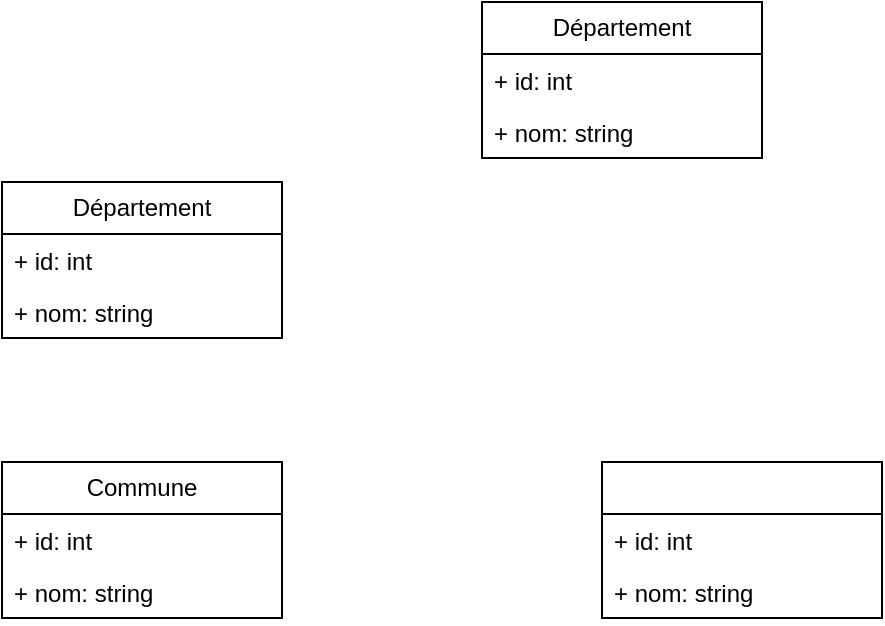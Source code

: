 <mxfile version="24.7.16">
  <diagram name="Page-1" id="TbWVaHEkd2cLGeQg1UoI">
    <mxGraphModel dx="903" dy="458" grid="1" gridSize="10" guides="1" tooltips="1" connect="1" arrows="1" fold="1" page="1" pageScale="1" pageWidth="827" pageHeight="1169" math="0" shadow="0">
      <root>
        <mxCell id="0" />
        <mxCell id="1" parent="0" />
        <mxCell id="cCkJc4M6iDgsWvNY-ZXl-4" value="Département" style="swimlane;fontStyle=0;childLayout=stackLayout;horizontal=1;startSize=26;fillColor=none;horizontalStack=0;resizeParent=1;resizeParentMax=0;resizeLast=0;collapsible=1;marginBottom=0;whiteSpace=wrap;html=1;" vertex="1" parent="1">
          <mxGeometry x="150" y="270" width="140" height="78" as="geometry" />
        </mxCell>
        <mxCell id="cCkJc4M6iDgsWvNY-ZXl-5" value="+ id: int" style="text;strokeColor=none;fillColor=none;align=left;verticalAlign=top;spacingLeft=4;spacingRight=4;overflow=hidden;rotatable=0;points=[[0,0.5],[1,0.5]];portConstraint=eastwest;whiteSpace=wrap;html=1;" vertex="1" parent="cCkJc4M6iDgsWvNY-ZXl-4">
          <mxGeometry y="26" width="140" height="26" as="geometry" />
        </mxCell>
        <mxCell id="cCkJc4M6iDgsWvNY-ZXl-6" value="+ nom: string" style="text;strokeColor=none;fillColor=none;align=left;verticalAlign=top;spacingLeft=4;spacingRight=4;overflow=hidden;rotatable=0;points=[[0,0.5],[1,0.5]];portConstraint=eastwest;whiteSpace=wrap;html=1;" vertex="1" parent="cCkJc4M6iDgsWvNY-ZXl-4">
          <mxGeometry y="52" width="140" height="26" as="geometry" />
        </mxCell>
        <mxCell id="cCkJc4M6iDgsWvNY-ZXl-8" value="Département" style="swimlane;fontStyle=0;childLayout=stackLayout;horizontal=1;startSize=26;fillColor=none;horizontalStack=0;resizeParent=1;resizeParentMax=0;resizeLast=0;collapsible=1;marginBottom=0;whiteSpace=wrap;html=1;" vertex="1" parent="1">
          <mxGeometry x="390" y="180" width="140" height="78" as="geometry" />
        </mxCell>
        <mxCell id="cCkJc4M6iDgsWvNY-ZXl-9" value="+ id: int" style="text;strokeColor=none;fillColor=none;align=left;verticalAlign=top;spacingLeft=4;spacingRight=4;overflow=hidden;rotatable=0;points=[[0,0.5],[1,0.5]];portConstraint=eastwest;whiteSpace=wrap;html=1;" vertex="1" parent="cCkJc4M6iDgsWvNY-ZXl-8">
          <mxGeometry y="26" width="140" height="26" as="geometry" />
        </mxCell>
        <mxCell id="cCkJc4M6iDgsWvNY-ZXl-10" value="+ nom: string" style="text;strokeColor=none;fillColor=none;align=left;verticalAlign=top;spacingLeft=4;spacingRight=4;overflow=hidden;rotatable=0;points=[[0,0.5],[1,0.5]];portConstraint=eastwest;whiteSpace=wrap;html=1;" vertex="1" parent="cCkJc4M6iDgsWvNY-ZXl-8">
          <mxGeometry y="52" width="140" height="26" as="geometry" />
        </mxCell>
        <mxCell id="cCkJc4M6iDgsWvNY-ZXl-11" value="Commune" style="swimlane;fontStyle=0;childLayout=stackLayout;horizontal=1;startSize=26;fillColor=none;horizontalStack=0;resizeParent=1;resizeParentMax=0;resizeLast=0;collapsible=1;marginBottom=0;whiteSpace=wrap;html=1;" vertex="1" parent="1">
          <mxGeometry x="150" y="410" width="140" height="78" as="geometry" />
        </mxCell>
        <mxCell id="cCkJc4M6iDgsWvNY-ZXl-12" value="+ id: int" style="text;strokeColor=none;fillColor=none;align=left;verticalAlign=top;spacingLeft=4;spacingRight=4;overflow=hidden;rotatable=0;points=[[0,0.5],[1,0.5]];portConstraint=eastwest;whiteSpace=wrap;html=1;" vertex="1" parent="cCkJc4M6iDgsWvNY-ZXl-11">
          <mxGeometry y="26" width="140" height="26" as="geometry" />
        </mxCell>
        <mxCell id="cCkJc4M6iDgsWvNY-ZXl-13" value="+ nom: string" style="text;strokeColor=none;fillColor=none;align=left;verticalAlign=top;spacingLeft=4;spacingRight=4;overflow=hidden;rotatable=0;points=[[0,0.5],[1,0.5]];portConstraint=eastwest;whiteSpace=wrap;html=1;" vertex="1" parent="cCkJc4M6iDgsWvNY-ZXl-11">
          <mxGeometry y="52" width="140" height="26" as="geometry" />
        </mxCell>
        <mxCell id="cCkJc4M6iDgsWvNY-ZXl-14" value="" style="swimlane;fontStyle=0;childLayout=stackLayout;horizontal=1;startSize=26;fillColor=none;horizontalStack=0;resizeParent=1;resizeParentMax=0;resizeLast=0;collapsible=1;marginBottom=0;whiteSpace=wrap;html=1;" vertex="1" parent="1">
          <mxGeometry x="450" y="410" width="140" height="78" as="geometry" />
        </mxCell>
        <mxCell id="cCkJc4M6iDgsWvNY-ZXl-15" value="+ id: int" style="text;strokeColor=none;fillColor=none;align=left;verticalAlign=top;spacingLeft=4;spacingRight=4;overflow=hidden;rotatable=0;points=[[0,0.5],[1,0.5]];portConstraint=eastwest;whiteSpace=wrap;html=1;" vertex="1" parent="cCkJc4M6iDgsWvNY-ZXl-14">
          <mxGeometry y="26" width="140" height="26" as="geometry" />
        </mxCell>
        <mxCell id="cCkJc4M6iDgsWvNY-ZXl-16" value="+ nom: string" style="text;strokeColor=none;fillColor=none;align=left;verticalAlign=top;spacingLeft=4;spacingRight=4;overflow=hidden;rotatable=0;points=[[0,0.5],[1,0.5]];portConstraint=eastwest;whiteSpace=wrap;html=1;" vertex="1" parent="cCkJc4M6iDgsWvNY-ZXl-14">
          <mxGeometry y="52" width="140" height="26" as="geometry" />
        </mxCell>
      </root>
    </mxGraphModel>
  </diagram>
</mxfile>
